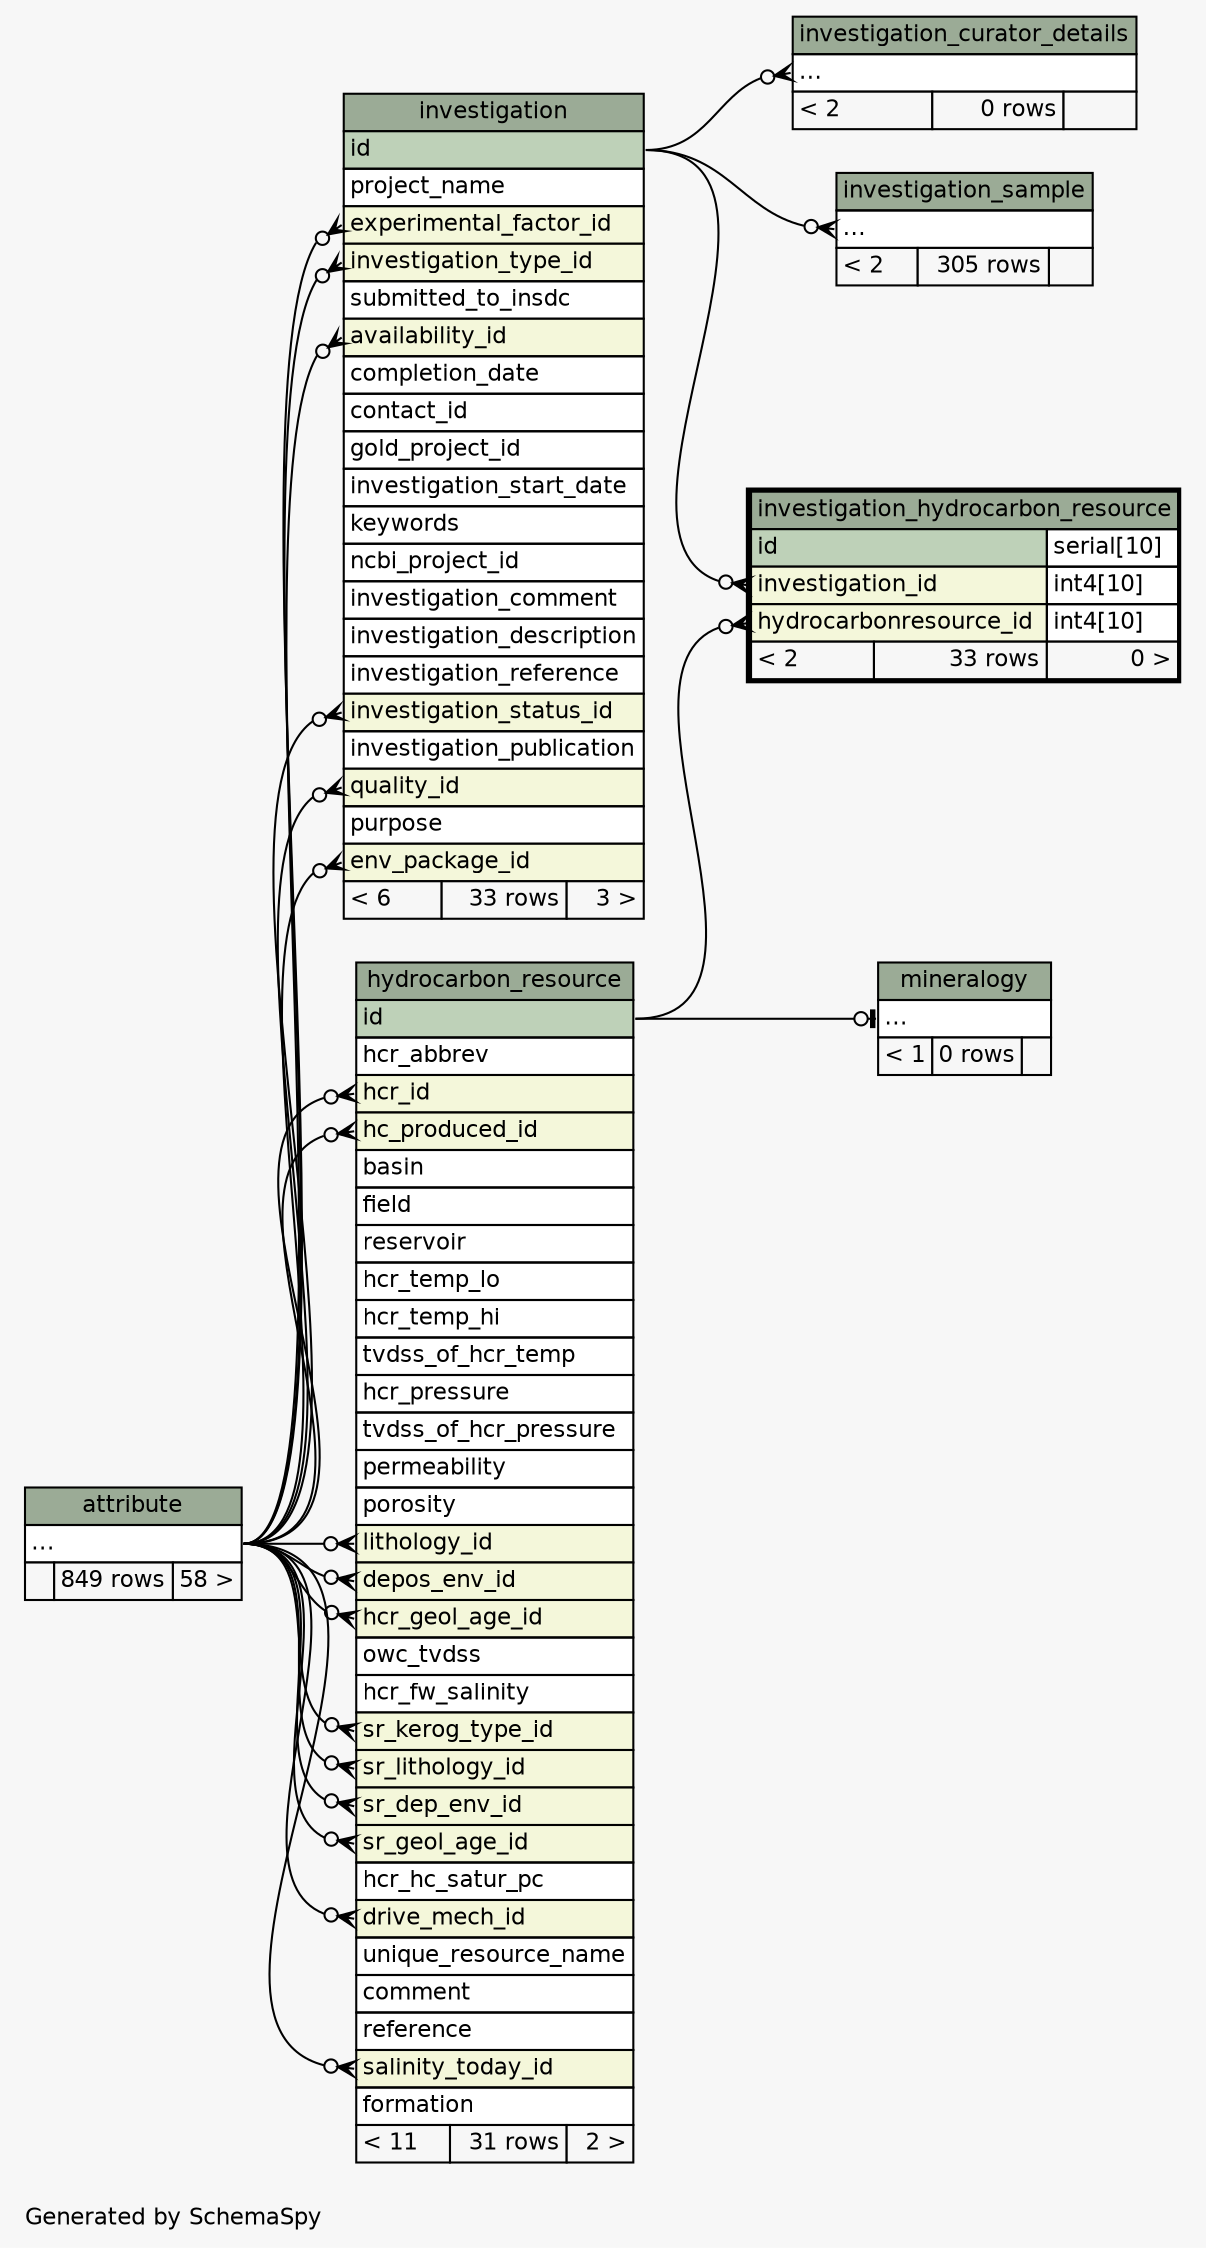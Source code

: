 // dot 2.38.0 on Windows 7 6.1
// SchemaSpy rev 590
digraph "twoDegreesRelationshipsDiagram" {
  graph [
    rankdir="RL"
    bgcolor="#f7f7f7"
    label="\nGenerated by SchemaSpy"
    labeljust="l"
    nodesep="0.18"
    ranksep="0.46"
    fontname="Helvetica"
    fontsize="11"
  ];
  node [
    fontname="Helvetica"
    fontsize="11"
    shape="plaintext"
  ];
  edge [
    arrowsize="0.8"
  ];
  "hydrocarbon_resource":"depos_env_id":w -> "attribute":"elipses":e [arrowhead=none dir=back arrowtail=crowodot];
  "hydrocarbon_resource":"drive_mech_id":w -> "attribute":"elipses":e [arrowhead=none dir=back arrowtail=crowodot];
  "hydrocarbon_resource":"hc_produced_id":w -> "attribute":"elipses":e [arrowhead=none dir=back arrowtail=crowodot];
  "hydrocarbon_resource":"hcr_geol_age_id":w -> "attribute":"elipses":e [arrowhead=none dir=back arrowtail=crowodot];
  "hydrocarbon_resource":"hcr_id":w -> "attribute":"elipses":e [arrowhead=none dir=back arrowtail=crowodot];
  "hydrocarbon_resource":"lithology_id":w -> "attribute":"elipses":e [arrowhead=none dir=back arrowtail=crowodot];
  "hydrocarbon_resource":"salinity_today_id":w -> "attribute":"elipses":e [arrowhead=none dir=back arrowtail=crowodot];
  "hydrocarbon_resource":"sr_dep_env_id":w -> "attribute":"elipses":e [arrowhead=none dir=back arrowtail=crowodot];
  "hydrocarbon_resource":"sr_geol_age_id":w -> "attribute":"elipses":e [arrowhead=none dir=back arrowtail=crowodot];
  "hydrocarbon_resource":"sr_kerog_type_id":w -> "attribute":"elipses":e [arrowhead=none dir=back arrowtail=crowodot];
  "hydrocarbon_resource":"sr_lithology_id":w -> "attribute":"elipses":e [arrowhead=none dir=back arrowtail=crowodot];
  "investigation":"availability_id":w -> "attribute":"elipses":e [arrowhead=none dir=back arrowtail=crowodot];
  "investigation":"env_package_id":w -> "attribute":"elipses":e [arrowhead=none dir=back arrowtail=crowodot];
  "investigation":"experimental_factor_id":w -> "attribute":"elipses":e [arrowhead=none dir=back arrowtail=crowodot];
  "investigation":"investigation_status_id":w -> "attribute":"elipses":e [arrowhead=none dir=back arrowtail=crowodot];
  "investigation":"investigation_type_id":w -> "attribute":"elipses":e [arrowhead=none dir=back arrowtail=crowodot];
  "investigation":"quality_id":w -> "attribute":"elipses":e [arrowhead=none dir=back arrowtail=crowodot];
  "investigation_curator_details":"elipses":w -> "investigation":"id":e [arrowhead=none dir=back arrowtail=crowodot];
  "investigation_hydrocarbon_resource":"hydrocarbonresource_id":w -> "hydrocarbon_resource":"id":e [arrowhead=none dir=back arrowtail=crowodot];
  "investigation_hydrocarbon_resource":"investigation_id":w -> "investigation":"id":e [arrowhead=none dir=back arrowtail=crowodot];
  "investigation_sample":"elipses":w -> "investigation":"id":e [arrowhead=none dir=back arrowtail=crowodot];
  "mineralogy":"elipses":w -> "hydrocarbon_resource":"id":e [arrowhead=none dir=back arrowtail=teeodot];
  "attribute" [
    label=<
    <TABLE BORDER="0" CELLBORDER="1" CELLSPACING="0" BGCOLOR="#ffffff">
      <TR><TD COLSPAN="3" BGCOLOR="#9bab96" ALIGN="CENTER">attribute</TD></TR>
      <TR><TD PORT="elipses" COLSPAN="3" ALIGN="LEFT">...</TD></TR>
      <TR><TD ALIGN="LEFT" BGCOLOR="#f7f7f7">  </TD><TD ALIGN="RIGHT" BGCOLOR="#f7f7f7">849 rows</TD><TD ALIGN="RIGHT" BGCOLOR="#f7f7f7">58 &gt;</TD></TR>
    </TABLE>>
    URL="attribute.html"
    tooltip="attribute"
  ];
  "hydrocarbon_resource" [
    label=<
    <TABLE BORDER="0" CELLBORDER="1" CELLSPACING="0" BGCOLOR="#ffffff">
      <TR><TD COLSPAN="3" BGCOLOR="#9bab96" ALIGN="CENTER">hydrocarbon_resource</TD></TR>
      <TR><TD PORT="id" COLSPAN="3" BGCOLOR="#bed1b8" ALIGN="LEFT">id</TD></TR>
      <TR><TD PORT="hcr_abbrev" COLSPAN="3" ALIGN="LEFT">hcr_abbrev</TD></TR>
      <TR><TD PORT="hcr_id" COLSPAN="3" BGCOLOR="#f4f7da" ALIGN="LEFT">hcr_id</TD></TR>
      <TR><TD PORT="hc_produced_id" COLSPAN="3" BGCOLOR="#f4f7da" ALIGN="LEFT">hc_produced_id</TD></TR>
      <TR><TD PORT="basin" COLSPAN="3" ALIGN="LEFT">basin</TD></TR>
      <TR><TD PORT="field" COLSPAN="3" ALIGN="LEFT">field</TD></TR>
      <TR><TD PORT="reservoir" COLSPAN="3" ALIGN="LEFT">reservoir</TD></TR>
      <TR><TD PORT="hcr_temp_lo" COLSPAN="3" ALIGN="LEFT">hcr_temp_lo</TD></TR>
      <TR><TD PORT="hcr_temp_hi" COLSPAN="3" ALIGN="LEFT">hcr_temp_hi</TD></TR>
      <TR><TD PORT="tvdss_of_hcr_temp" COLSPAN="3" ALIGN="LEFT">tvdss_of_hcr_temp</TD></TR>
      <TR><TD PORT="hcr_pressure" COLSPAN="3" ALIGN="LEFT">hcr_pressure</TD></TR>
      <TR><TD PORT="tvdss_of_hcr_pressure" COLSPAN="3" ALIGN="LEFT">tvdss_of_hcr_pressure</TD></TR>
      <TR><TD PORT="permeability" COLSPAN="3" ALIGN="LEFT">permeability</TD></TR>
      <TR><TD PORT="porosity" COLSPAN="3" ALIGN="LEFT">porosity</TD></TR>
      <TR><TD PORT="lithology_id" COLSPAN="3" BGCOLOR="#f4f7da" ALIGN="LEFT">lithology_id</TD></TR>
      <TR><TD PORT="depos_env_id" COLSPAN="3" BGCOLOR="#f4f7da" ALIGN="LEFT">depos_env_id</TD></TR>
      <TR><TD PORT="hcr_geol_age_id" COLSPAN="3" BGCOLOR="#f4f7da" ALIGN="LEFT">hcr_geol_age_id</TD></TR>
      <TR><TD PORT="owc_tvdss" COLSPAN="3" ALIGN="LEFT">owc_tvdss</TD></TR>
      <TR><TD PORT="hcr_fw_salinity" COLSPAN="3" ALIGN="LEFT">hcr_fw_salinity</TD></TR>
      <TR><TD PORT="sr_kerog_type_id" COLSPAN="3" BGCOLOR="#f4f7da" ALIGN="LEFT">sr_kerog_type_id</TD></TR>
      <TR><TD PORT="sr_lithology_id" COLSPAN="3" BGCOLOR="#f4f7da" ALIGN="LEFT">sr_lithology_id</TD></TR>
      <TR><TD PORT="sr_dep_env_id" COLSPAN="3" BGCOLOR="#f4f7da" ALIGN="LEFT">sr_dep_env_id</TD></TR>
      <TR><TD PORT="sr_geol_age_id" COLSPAN="3" BGCOLOR="#f4f7da" ALIGN="LEFT">sr_geol_age_id</TD></TR>
      <TR><TD PORT="hcr_hc_satur_pc" COLSPAN="3" ALIGN="LEFT">hcr_hc_satur_pc</TD></TR>
      <TR><TD PORT="drive_mech_id" COLSPAN="3" BGCOLOR="#f4f7da" ALIGN="LEFT">drive_mech_id</TD></TR>
      <TR><TD PORT="unique_resource_name" COLSPAN="3" ALIGN="LEFT">unique_resource_name</TD></TR>
      <TR><TD PORT="comment" COLSPAN="3" ALIGN="LEFT">comment</TD></TR>
      <TR><TD PORT="reference" COLSPAN="3" ALIGN="LEFT">reference</TD></TR>
      <TR><TD PORT="salinity_today_id" COLSPAN="3" BGCOLOR="#f4f7da" ALIGN="LEFT">salinity_today_id</TD></TR>
      <TR><TD PORT="formation" COLSPAN="3" ALIGN="LEFT">formation</TD></TR>
      <TR><TD ALIGN="LEFT" BGCOLOR="#f7f7f7">&lt; 11</TD><TD ALIGN="RIGHT" BGCOLOR="#f7f7f7">31 rows</TD><TD ALIGN="RIGHT" BGCOLOR="#f7f7f7">2 &gt;</TD></TR>
    </TABLE>>
    URL="hydrocarbon_resource.html"
    tooltip="hydrocarbon_resource"
  ];
  "investigation" [
    label=<
    <TABLE BORDER="0" CELLBORDER="1" CELLSPACING="0" BGCOLOR="#ffffff">
      <TR><TD COLSPAN="3" BGCOLOR="#9bab96" ALIGN="CENTER">investigation</TD></TR>
      <TR><TD PORT="id" COLSPAN="3" BGCOLOR="#bed1b8" ALIGN="LEFT">id</TD></TR>
      <TR><TD PORT="project_name" COLSPAN="3" ALIGN="LEFT">project_name</TD></TR>
      <TR><TD PORT="experimental_factor_id" COLSPAN="3" BGCOLOR="#f4f7da" ALIGN="LEFT">experimental_factor_id</TD></TR>
      <TR><TD PORT="investigation_type_id" COLSPAN="3" BGCOLOR="#f4f7da" ALIGN="LEFT">investigation_type_id</TD></TR>
      <TR><TD PORT="submitted_to_insdc" COLSPAN="3" ALIGN="LEFT">submitted_to_insdc</TD></TR>
      <TR><TD PORT="availability_id" COLSPAN="3" BGCOLOR="#f4f7da" ALIGN="LEFT">availability_id</TD></TR>
      <TR><TD PORT="completion_date" COLSPAN="3" ALIGN="LEFT">completion_date</TD></TR>
      <TR><TD PORT="contact_id" COLSPAN="3" ALIGN="LEFT">contact_id</TD></TR>
      <TR><TD PORT="gold_project_id" COLSPAN="3" ALIGN="LEFT">gold_project_id</TD></TR>
      <TR><TD PORT="investigation_start_date" COLSPAN="3" ALIGN="LEFT">investigation_start_date</TD></TR>
      <TR><TD PORT="keywords" COLSPAN="3" ALIGN="LEFT">keywords</TD></TR>
      <TR><TD PORT="ncbi_project_id" COLSPAN="3" ALIGN="LEFT">ncbi_project_id</TD></TR>
      <TR><TD PORT="investigation_comment" COLSPAN="3" ALIGN="LEFT">investigation_comment</TD></TR>
      <TR><TD PORT="investigation_description" COLSPAN="3" ALIGN="LEFT">investigation_description</TD></TR>
      <TR><TD PORT="investigation_reference" COLSPAN="3" ALIGN="LEFT">investigation_reference</TD></TR>
      <TR><TD PORT="investigation_status_id" COLSPAN="3" BGCOLOR="#f4f7da" ALIGN="LEFT">investigation_status_id</TD></TR>
      <TR><TD PORT="investigation_publication" COLSPAN="3" ALIGN="LEFT">investigation_publication</TD></TR>
      <TR><TD PORT="quality_id" COLSPAN="3" BGCOLOR="#f4f7da" ALIGN="LEFT">quality_id</TD></TR>
      <TR><TD PORT="purpose" COLSPAN="3" ALIGN="LEFT">purpose</TD></TR>
      <TR><TD PORT="env_package_id" COLSPAN="3" BGCOLOR="#f4f7da" ALIGN="LEFT">env_package_id</TD></TR>
      <TR><TD ALIGN="LEFT" BGCOLOR="#f7f7f7">&lt; 6</TD><TD ALIGN="RIGHT" BGCOLOR="#f7f7f7">33 rows</TD><TD ALIGN="RIGHT" BGCOLOR="#f7f7f7">3 &gt;</TD></TR>
    </TABLE>>
    URL="investigation.html"
    tooltip="investigation"
  ];
  "investigation_curator_details" [
    label=<
    <TABLE BORDER="0" CELLBORDER="1" CELLSPACING="0" BGCOLOR="#ffffff">
      <TR><TD COLSPAN="3" BGCOLOR="#9bab96" ALIGN="CENTER">investigation_curator_details</TD></TR>
      <TR><TD PORT="elipses" COLSPAN="3" ALIGN="LEFT">...</TD></TR>
      <TR><TD ALIGN="LEFT" BGCOLOR="#f7f7f7">&lt; 2</TD><TD ALIGN="RIGHT" BGCOLOR="#f7f7f7">0 rows</TD><TD ALIGN="RIGHT" BGCOLOR="#f7f7f7">  </TD></TR>
    </TABLE>>
    URL="investigation_curator_details.html"
    tooltip="investigation_curator_details"
  ];
  "investigation_hydrocarbon_resource" [
    label=<
    <TABLE BORDER="2" CELLBORDER="1" CELLSPACING="0" BGCOLOR="#ffffff">
      <TR><TD COLSPAN="3" BGCOLOR="#9bab96" ALIGN="CENTER">investigation_hydrocarbon_resource</TD></TR>
      <TR><TD PORT="id" COLSPAN="2" BGCOLOR="#bed1b8" ALIGN="LEFT">id</TD><TD PORT="id.type" ALIGN="LEFT">serial[10]</TD></TR>
      <TR><TD PORT="investigation_id" COLSPAN="2" BGCOLOR="#f4f7da" ALIGN="LEFT">investigation_id</TD><TD PORT="investigation_id.type" ALIGN="LEFT">int4[10]</TD></TR>
      <TR><TD PORT="hydrocarbonresource_id" COLSPAN="2" BGCOLOR="#f4f7da" ALIGN="LEFT">hydrocarbonresource_id</TD><TD PORT="hydrocarbonresource_id.type" ALIGN="LEFT">int4[10]</TD></TR>
      <TR><TD ALIGN="LEFT" BGCOLOR="#f7f7f7">&lt; 2</TD><TD ALIGN="RIGHT" BGCOLOR="#f7f7f7">33 rows</TD><TD ALIGN="RIGHT" BGCOLOR="#f7f7f7">0 &gt;</TD></TR>
    </TABLE>>
    URL="investigation_hydrocarbon_resource.html"
    tooltip="investigation_hydrocarbon_resource"
  ];
  "investigation_sample" [
    label=<
    <TABLE BORDER="0" CELLBORDER="1" CELLSPACING="0" BGCOLOR="#ffffff">
      <TR><TD COLSPAN="3" BGCOLOR="#9bab96" ALIGN="CENTER">investigation_sample</TD></TR>
      <TR><TD PORT="elipses" COLSPAN="3" ALIGN="LEFT">...</TD></TR>
      <TR><TD ALIGN="LEFT" BGCOLOR="#f7f7f7">&lt; 2</TD><TD ALIGN="RIGHT" BGCOLOR="#f7f7f7">305 rows</TD><TD ALIGN="RIGHT" BGCOLOR="#f7f7f7">  </TD></TR>
    </TABLE>>
    URL="investigation_sample.html"
    tooltip="investigation_sample"
  ];
  "mineralogy" [
    label=<
    <TABLE BORDER="0" CELLBORDER="1" CELLSPACING="0" BGCOLOR="#ffffff">
      <TR><TD COLSPAN="3" BGCOLOR="#9bab96" ALIGN="CENTER">mineralogy</TD></TR>
      <TR><TD PORT="elipses" COLSPAN="3" ALIGN="LEFT">...</TD></TR>
      <TR><TD ALIGN="LEFT" BGCOLOR="#f7f7f7">&lt; 1</TD><TD ALIGN="RIGHT" BGCOLOR="#f7f7f7">0 rows</TD><TD ALIGN="RIGHT" BGCOLOR="#f7f7f7">  </TD></TR>
    </TABLE>>
    URL="mineralogy.html"
    tooltip="mineralogy"
  ];
}
